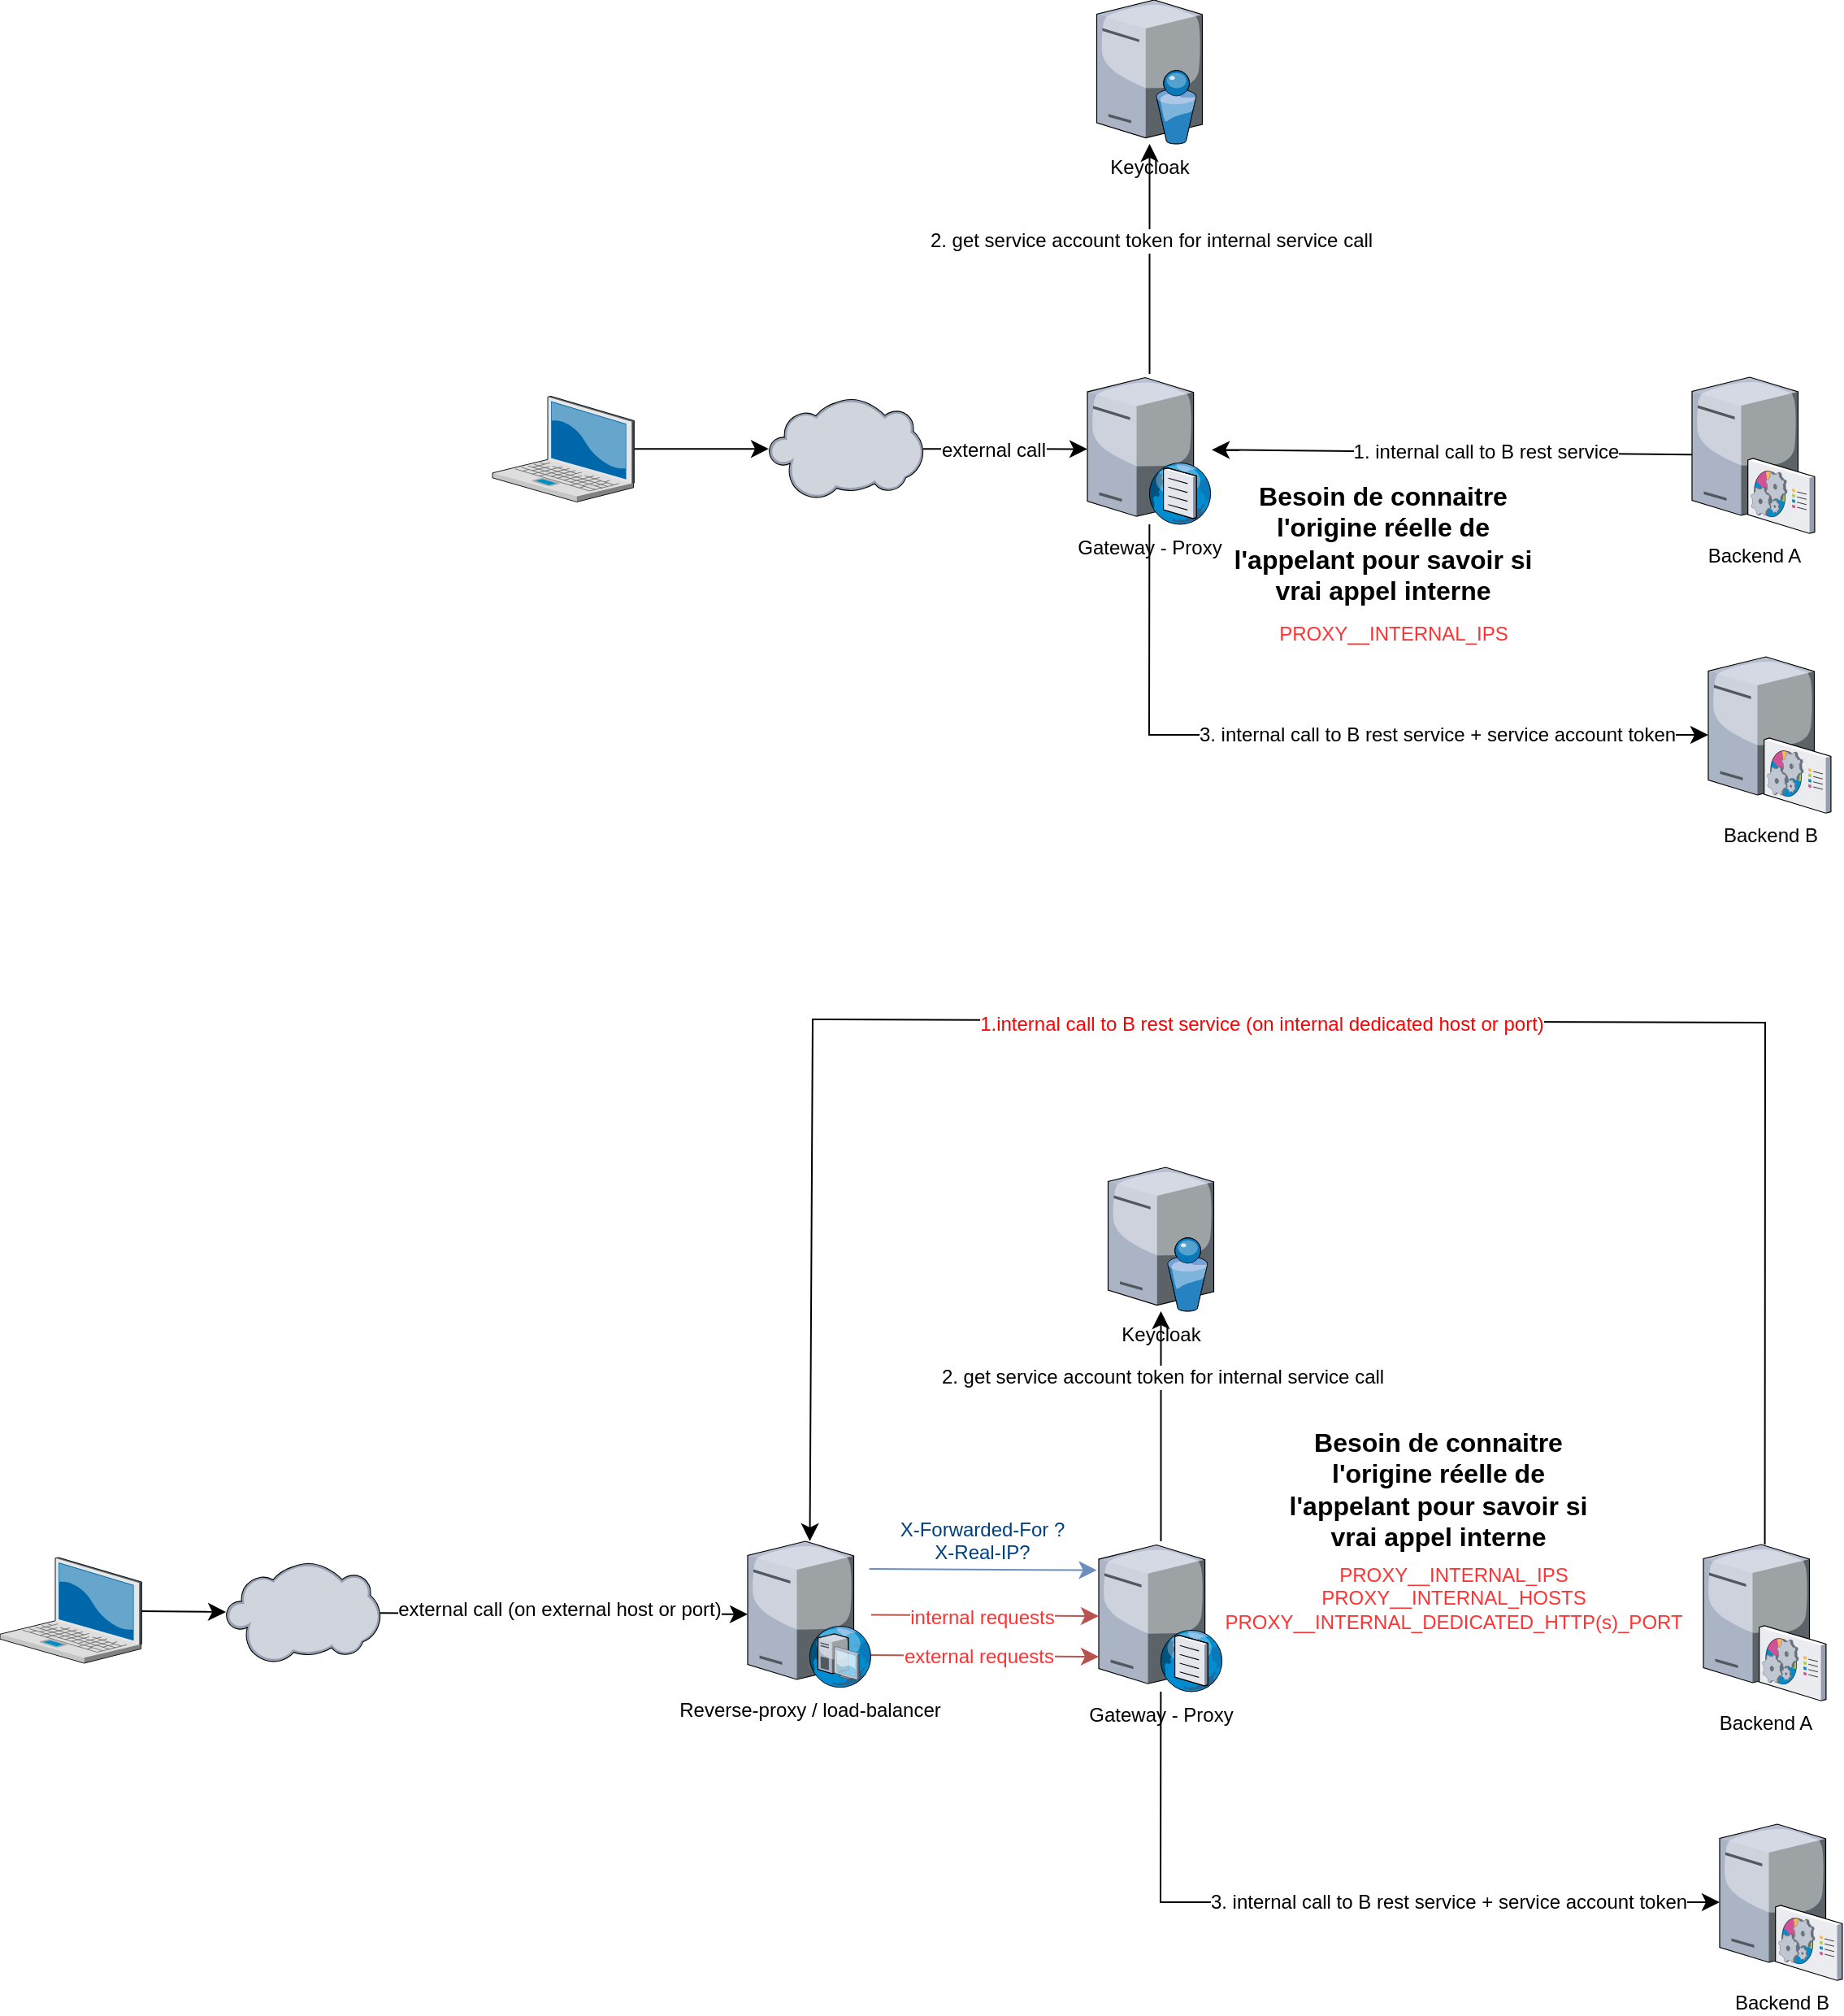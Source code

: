 <mxfile version="24.6.3" type="github">
  <diagram name="Page-1" id="iLqDgEH3peDFEOUMq_Wz">
    <mxGraphModel dx="2590" dy="1232" grid="0" gridSize="10" guides="1" tooltips="1" connect="1" arrows="1" fold="1" page="0" pageScale="1" pageWidth="827" pageHeight="1169" math="0" shadow="0">
      <root>
        <mxCell id="0" />
        <mxCell id="1" parent="0" />
        <mxCell id="EMLilNgzcVU6XajYED4--23" style="edgeStyle=none;curved=0;rounded=0;orthogonalLoop=1;jettySize=auto;html=1;fontSize=12;startSize=8;endSize=8;" edge="1" parent="1" source="EMLilNgzcVU6XajYED4--6" target="EMLilNgzcVU6XajYED4--21">
          <mxGeometry relative="1" as="geometry">
            <Array as="points">
              <mxPoint x="-139" y="276" />
            </Array>
          </mxGeometry>
        </mxCell>
        <mxCell id="EMLilNgzcVU6XajYED4--25" value="3. internal call to B rest service + service account token" style="edgeLabel;html=1;align=center;verticalAlign=middle;resizable=0;points=[];fontSize=12;" vertex="1" connectable="0" parent="EMLilNgzcVU6XajYED4--23">
          <mxGeometry x="0.225" y="-1" relative="1" as="geometry">
            <mxPoint x="16" y="-1" as="offset" />
          </mxGeometry>
        </mxCell>
        <mxCell id="EMLilNgzcVU6XajYED4--27" style="edgeStyle=none;curved=1;rounded=0;orthogonalLoop=1;jettySize=auto;html=1;fontSize=12;startSize=8;endSize=8;" edge="1" parent="1" source="EMLilNgzcVU6XajYED4--6" target="EMLilNgzcVU6XajYED4--26">
          <mxGeometry relative="1" as="geometry" />
        </mxCell>
        <mxCell id="EMLilNgzcVU6XajYED4--28" value="2. get service account token for internal service call" style="edgeLabel;html=1;align=center;verticalAlign=middle;resizable=0;points=[];fontSize=12;" vertex="1" connectable="0" parent="EMLilNgzcVU6XajYED4--27">
          <mxGeometry x="-0.177" y="1" relative="1" as="geometry">
            <mxPoint x="1" y="-24" as="offset" />
          </mxGeometry>
        </mxCell>
        <mxCell id="EMLilNgzcVU6XajYED4--6" value="Gateway - Proxy" style="verticalLabelPosition=bottom;sketch=0;aspect=fixed;html=1;verticalAlign=top;strokeColor=none;align=center;outlineConnect=0;shape=mxgraph.citrix.dns_server;rounded=1;labelBackgroundColor=none;" vertex="1" parent="1">
          <mxGeometry x="-177" y="54" width="76.5" height="92.5" as="geometry" />
        </mxCell>
        <mxCell id="EMLilNgzcVU6XajYED4--22" style="edgeStyle=none;curved=1;rounded=0;orthogonalLoop=1;jettySize=auto;html=1;fontSize=12;startSize=8;endSize=8;" edge="1" parent="1" source="EMLilNgzcVU6XajYED4--8" target="EMLilNgzcVU6XajYED4--6">
          <mxGeometry relative="1" as="geometry" />
        </mxCell>
        <mxCell id="EMLilNgzcVU6XajYED4--24" value="1. internal call to B rest service" style="edgeLabel;html=1;align=center;verticalAlign=middle;resizable=0;points=[];fontSize=12;" vertex="1" connectable="0" parent="EMLilNgzcVU6XajYED4--22">
          <mxGeometry x="-0.256" relative="1" as="geometry">
            <mxPoint x="-17" y="-1" as="offset" />
          </mxGeometry>
        </mxCell>
        <mxCell id="EMLilNgzcVU6XajYED4--8" value="Backend A" style="verticalLabelPosition=bottom;sketch=0;aspect=fixed;html=1;verticalAlign=top;strokeColor=none;align=center;outlineConnect=0;shape=mxgraph.citrix.command_center;rounded=1;labelBackgroundColor=none;" vertex="1" parent="1">
          <mxGeometry x="195" y="56" width="75.5" height="96" as="geometry" />
        </mxCell>
        <mxCell id="EMLilNgzcVU6XajYED4--9" style="edgeStyle=none;curved=1;rounded=1;orthogonalLoop=1;jettySize=auto;html=1;fontSize=12;startSize=8;endSize=8;labelBackgroundColor=none;fontColor=default;" edge="1" parent="1" source="EMLilNgzcVU6XajYED4--11" target="EMLilNgzcVU6XajYED4--6">
          <mxGeometry relative="1" as="geometry">
            <mxPoint x="-188" y="100" as="targetPoint" />
          </mxGeometry>
        </mxCell>
        <mxCell id="EMLilNgzcVU6XajYED4--20" value="external call" style="edgeLabel;html=1;align=center;verticalAlign=middle;resizable=0;points=[];fontSize=12;" vertex="1" connectable="0" parent="EMLilNgzcVU6XajYED4--9">
          <mxGeometry x="-0.148" y="-1" relative="1" as="geometry">
            <mxPoint as="offset" />
          </mxGeometry>
        </mxCell>
        <mxCell id="EMLilNgzcVU6XajYED4--11" value="" style="verticalLabelPosition=bottom;sketch=0;aspect=fixed;html=1;verticalAlign=top;strokeColor=none;align=center;outlineConnect=0;shape=mxgraph.citrix.cloud;rounded=1;labelBackgroundColor=none;" vertex="1" parent="1">
          <mxGeometry x="-373" y="69" width="95" height="62" as="geometry" />
        </mxCell>
        <mxCell id="EMLilNgzcVU6XajYED4--13" style="edgeStyle=none;curved=1;rounded=1;orthogonalLoop=1;jettySize=auto;html=1;fontSize=12;startSize=8;endSize=8;labelBackgroundColor=none;fontColor=default;" edge="1" parent="1" source="EMLilNgzcVU6XajYED4--14" target="EMLilNgzcVU6XajYED4--11">
          <mxGeometry relative="1" as="geometry" />
        </mxCell>
        <mxCell id="EMLilNgzcVU6XajYED4--14" value="" style="verticalLabelPosition=bottom;sketch=0;aspect=fixed;html=1;verticalAlign=top;strokeColor=none;align=center;outlineConnect=0;shape=mxgraph.citrix.laptop_2;rounded=1;labelBackgroundColor=none;" vertex="1" parent="1">
          <mxGeometry x="-543" y="67.75" width="87.17" height="65" as="geometry" />
        </mxCell>
        <mxCell id="EMLilNgzcVU6XajYED4--15" value="" style="shape=image;html=1;verticalAlign=top;verticalLabelPosition=bottom;labelBackgroundColor=none;imageAspect=0;aspect=fixed;image=https://cdn2.iconfinder.com/data/icons/browsers/Firefox.png;rounded=1;" vertex="1" parent="1">
          <mxGeometry x="-493" y="82.75" width="22" height="22" as="geometry" />
        </mxCell>
        <mxCell id="EMLilNgzcVU6XajYED4--21" value="Backend B" style="verticalLabelPosition=bottom;sketch=0;aspect=fixed;html=1;verticalAlign=top;strokeColor=none;align=center;outlineConnect=0;shape=mxgraph.citrix.command_center;rounded=1;labelBackgroundColor=none;" vertex="1" parent="1">
          <mxGeometry x="205" y="228" width="75.5" height="96" as="geometry" />
        </mxCell>
        <mxCell id="EMLilNgzcVU6XajYED4--26" value="Keycloak" style="verticalLabelPosition=bottom;sketch=0;aspect=fixed;html=1;verticalAlign=top;strokeColor=none;align=center;outlineConnect=0;shape=mxgraph.citrix.directory_server;" vertex="1" parent="1">
          <mxGeometry x="-171.25" y="-176" width="65" height="88.5" as="geometry" />
        </mxCell>
        <mxCell id="EMLilNgzcVU6XajYED4--30" style="edgeStyle=none;curved=0;rounded=0;orthogonalLoop=1;jettySize=auto;html=1;fontSize=12;startSize=8;endSize=8;" edge="1" parent="1" source="EMLilNgzcVU6XajYED4--34" target="EMLilNgzcVU6XajYED4--44">
          <mxGeometry relative="1" as="geometry">
            <Array as="points">
              <mxPoint x="-132" y="994" />
            </Array>
          </mxGeometry>
        </mxCell>
        <mxCell id="EMLilNgzcVU6XajYED4--31" value="3. internal call to B rest service + service account token" style="edgeLabel;html=1;align=center;verticalAlign=middle;resizable=0;points=[];fontSize=12;" vertex="1" connectable="0" parent="EMLilNgzcVU6XajYED4--30">
          <mxGeometry x="0.225" y="-1" relative="1" as="geometry">
            <mxPoint x="16" y="-1" as="offset" />
          </mxGeometry>
        </mxCell>
        <mxCell id="EMLilNgzcVU6XajYED4--32" style="edgeStyle=none;curved=1;rounded=0;orthogonalLoop=1;jettySize=auto;html=1;fontSize=12;startSize=8;endSize=8;" edge="1" parent="1" source="EMLilNgzcVU6XajYED4--34" target="EMLilNgzcVU6XajYED4--45">
          <mxGeometry relative="1" as="geometry" />
        </mxCell>
        <mxCell id="EMLilNgzcVU6XajYED4--33" value="2. get service account token for internal service call" style="edgeLabel;html=1;align=center;verticalAlign=middle;resizable=0;points=[];fontSize=12;" vertex="1" connectable="0" parent="EMLilNgzcVU6XajYED4--32">
          <mxGeometry x="-0.177" y="1" relative="1" as="geometry">
            <mxPoint x="1" y="-43" as="offset" />
          </mxGeometry>
        </mxCell>
        <mxCell id="EMLilNgzcVU6XajYED4--34" value="Gateway - Proxy" style="verticalLabelPosition=bottom;sketch=0;aspect=fixed;html=1;verticalAlign=top;strokeColor=none;align=center;outlineConnect=0;shape=mxgraph.citrix.dns_server;rounded=1;labelBackgroundColor=none;" vertex="1" parent="1">
          <mxGeometry x="-170" y="772" width="76.5" height="92.5" as="geometry" />
        </mxCell>
        <mxCell id="EMLilNgzcVU6XajYED4--53" style="edgeStyle=none;curved=0;rounded=0;orthogonalLoop=1;jettySize=auto;html=1;fontSize=12;startSize=8;endSize=8;strokeColor=default;" edge="1" parent="1" source="EMLilNgzcVU6XajYED4--37" target="EMLilNgzcVU6XajYED4--46">
          <mxGeometry relative="1" as="geometry">
            <Array as="points">
              <mxPoint x="240" y="453" />
              <mxPoint x="-346" y="451" />
            </Array>
          </mxGeometry>
        </mxCell>
        <mxCell id="EMLilNgzcVU6XajYED4--54" value="1.internal call to B rest service (on internal dedicated host or port)" style="edgeLabel;html=1;align=center;verticalAlign=middle;resizable=0;points=[];fontSize=12;fontColor=#ff0000;" vertex="1" connectable="0" parent="EMLilNgzcVU6XajYED4--53">
          <mxGeometry x="0.028" y="2" relative="1" as="geometry">
            <mxPoint as="offset" />
          </mxGeometry>
        </mxCell>
        <mxCell id="EMLilNgzcVU6XajYED4--37" value="Backend A" style="verticalLabelPosition=bottom;sketch=0;aspect=fixed;html=1;verticalAlign=top;strokeColor=none;align=center;outlineConnect=0;shape=mxgraph.citrix.command_center;rounded=1;labelBackgroundColor=none;" vertex="1" parent="1">
          <mxGeometry x="202" y="774" width="75.5" height="96" as="geometry" />
        </mxCell>
        <mxCell id="EMLilNgzcVU6XajYED4--47" style="edgeStyle=none;curved=1;rounded=0;orthogonalLoop=1;jettySize=auto;html=1;fontSize=12;startSize=8;endSize=8;" edge="1" parent="1" source="EMLilNgzcVU6XajYED4--40" target="EMLilNgzcVU6XajYED4--46">
          <mxGeometry relative="1" as="geometry">
            <mxPoint x="-410" y="814.698" as="targetPoint" />
          </mxGeometry>
        </mxCell>
        <mxCell id="EMLilNgzcVU6XajYED4--49" value="external call (on external host or port)" style="edgeLabel;html=1;align=center;verticalAlign=middle;resizable=0;points=[];fontSize=12;" vertex="1" connectable="0" parent="EMLilNgzcVU6XajYED4--47">
          <mxGeometry x="0.216" relative="1" as="geometry">
            <mxPoint x="-28" y="-3" as="offset" />
          </mxGeometry>
        </mxCell>
        <mxCell id="EMLilNgzcVU6XajYED4--40" value="" style="verticalLabelPosition=bottom;sketch=0;aspect=fixed;html=1;verticalAlign=top;strokeColor=none;align=center;outlineConnect=0;shape=mxgraph.citrix.cloud;rounded=1;labelBackgroundColor=none;" vertex="1" parent="1">
          <mxGeometry x="-707" y="785" width="95" height="62" as="geometry" />
        </mxCell>
        <mxCell id="EMLilNgzcVU6XajYED4--41" style="edgeStyle=none;curved=1;rounded=1;orthogonalLoop=1;jettySize=auto;html=1;fontSize=12;startSize=8;endSize=8;labelBackgroundColor=none;fontColor=default;" edge="1" parent="1" source="EMLilNgzcVU6XajYED4--42" target="EMLilNgzcVU6XajYED4--40">
          <mxGeometry relative="1" as="geometry" />
        </mxCell>
        <mxCell id="EMLilNgzcVU6XajYED4--42" value="" style="verticalLabelPosition=bottom;sketch=0;aspect=fixed;html=1;verticalAlign=top;strokeColor=none;align=center;outlineConnect=0;shape=mxgraph.citrix.laptop_2;rounded=1;labelBackgroundColor=none;" vertex="1" parent="1">
          <mxGeometry x="-846" y="782" width="87.17" height="65" as="geometry" />
        </mxCell>
        <mxCell id="EMLilNgzcVU6XajYED4--43" value="" style="shape=image;html=1;verticalAlign=top;verticalLabelPosition=bottom;labelBackgroundColor=none;imageAspect=0;aspect=fixed;image=https://cdn2.iconfinder.com/data/icons/browsers/Firefox.png;rounded=1;" vertex="1" parent="1">
          <mxGeometry x="-800" y="800.75" width="22" height="22" as="geometry" />
        </mxCell>
        <mxCell id="EMLilNgzcVU6XajYED4--44" value="Backend B" style="verticalLabelPosition=bottom;sketch=0;aspect=fixed;html=1;verticalAlign=top;strokeColor=none;align=center;outlineConnect=0;shape=mxgraph.citrix.command_center;rounded=1;labelBackgroundColor=none;" vertex="1" parent="1">
          <mxGeometry x="212" y="946" width="75.5" height="96" as="geometry" />
        </mxCell>
        <mxCell id="EMLilNgzcVU6XajYED4--45" value="Keycloak" style="verticalLabelPosition=bottom;sketch=0;aspect=fixed;html=1;verticalAlign=top;strokeColor=none;align=center;outlineConnect=0;shape=mxgraph.citrix.directory_server;" vertex="1" parent="1">
          <mxGeometry x="-164.25" y="542" width="65" height="88.5" as="geometry" />
        </mxCell>
        <mxCell id="EMLilNgzcVU6XajYED4--60" style="edgeStyle=none;curved=1;rounded=0;orthogonalLoop=1;jettySize=auto;html=1;fontSize=12;startSize=8;endSize=8;fillColor=#f8cecc;strokeColor=#b85450;" edge="1" parent="1" source="EMLilNgzcVU6XajYED4--46" target="EMLilNgzcVU6XajYED4--34">
          <mxGeometry relative="1" as="geometry" />
        </mxCell>
        <mxCell id="EMLilNgzcVU6XajYED4--61" value="internal requests" style="edgeLabel;html=1;align=center;verticalAlign=middle;resizable=0;points=[];fontSize=12;fontColor=#FF3333;" vertex="1" connectable="0" parent="EMLilNgzcVU6XajYED4--60">
          <mxGeometry x="-0.157" y="-4" relative="1" as="geometry">
            <mxPoint x="9" y="-3" as="offset" />
          </mxGeometry>
        </mxCell>
        <mxCell id="EMLilNgzcVU6XajYED4--62" style="edgeStyle=none;curved=1;rounded=0;orthogonalLoop=1;jettySize=auto;html=1;fontSize=12;startSize=8;endSize=8;fillColor=#f8cecc;strokeColor=#b85450;" edge="1" parent="1">
          <mxGeometry relative="1" as="geometry">
            <mxPoint x="-310" y="842.0" as="sourcePoint" />
            <mxPoint x="-170" y="843" as="targetPoint" />
          </mxGeometry>
        </mxCell>
        <mxCell id="EMLilNgzcVU6XajYED4--63" value="external requests" style="edgeLabel;html=1;align=center;verticalAlign=middle;resizable=0;points=[];fontSize=12;fontColor=#FF3333;" vertex="1" connectable="0" parent="EMLilNgzcVU6XajYED4--62">
          <mxGeometry x="0.243" relative="1" as="geometry">
            <mxPoint x="-21" as="offset" />
          </mxGeometry>
        </mxCell>
        <mxCell id="EMLilNgzcVU6XajYED4--65" style="edgeStyle=none;curved=1;rounded=0;orthogonalLoop=1;jettySize=auto;html=1;fontSize=12;startSize=8;endSize=8;fillColor=#dae8fc;strokeColor=#6c8ebf;" edge="1" parent="1">
          <mxGeometry relative="1" as="geometry">
            <mxPoint x="-311.25" y="789.0" as="sourcePoint" />
            <mxPoint x="-171.25" y="789.809" as="targetPoint" />
          </mxGeometry>
        </mxCell>
        <mxCell id="EMLilNgzcVU6XajYED4--46" value="Reverse-proxy / load-balancer" style="verticalLabelPosition=bottom;sketch=0;aspect=fixed;html=1;verticalAlign=top;strokeColor=none;align=center;outlineConnect=0;shape=mxgraph.citrix.dhcp_server;rounded=1;labelBackgroundColor=none;" vertex="1" parent="1">
          <mxGeometry x="-386" y="772" width="76" height="90" as="geometry" />
        </mxCell>
        <mxCell id="EMLilNgzcVU6XajYED4--51" value="X-Forwarded-For ?&lt;br&gt;X-Real-IP?&lt;div&gt;&lt;br/&gt;&lt;/div&gt;" style="edgeLabel;html=1;align=center;verticalAlign=middle;resizable=0;points=[];fontSize=12;rounded=1;labelBackgroundColor=none;fontColor=#004080;" vertex="1" connectable="0" parent="1">
          <mxGeometry x="-242.001" y="778.996" as="geometry" />
        </mxCell>
        <mxCell id="EMLilNgzcVU6XajYED4--55" value="Besoin de connaitre l&#39;origine réelle de l&#39;appelant pour savoir si vrai appel interne" style="text;strokeColor=none;fillColor=none;html=1;align=center;verticalAlign=middle;whiteSpace=wrap;rounded=0;fontSize=16;fontStyle=1" vertex="1" parent="1">
          <mxGeometry x="-66" y="708" width="210" height="64" as="geometry" />
        </mxCell>
        <mxCell id="EMLilNgzcVU6XajYED4--56" value="&lt;font color=&quot;#ff3333&quot;&gt;PROXY__INTERNAL_IPS&lt;br&gt;PROXY__INTERNAL_HOSTS&lt;br&gt;PROXY__INTERNAL_DEDICATED_HTTP(s)_PORT&lt;/font&gt;" style="edgeLabel;html=1;align=center;verticalAlign=middle;resizable=0;points=[];fontSize=12;rounded=1;labelBackgroundColor=none;fontColor=#004080;" vertex="1" connectable="0" parent="1">
          <mxGeometry x="41.999" y="799.996" as="geometry">
            <mxPoint x="6" y="7" as="offset" />
          </mxGeometry>
        </mxCell>
        <mxCell id="EMLilNgzcVU6XajYED4--57" value="Besoin de connaitre l&#39;origine réelle de l&#39;appelant pour savoir si vrai appel interne" style="text;strokeColor=none;fillColor=none;html=1;align=center;verticalAlign=middle;whiteSpace=wrap;rounded=0;fontSize=16;fontStyle=1" vertex="1" parent="1">
          <mxGeometry x="-100.5" y="126" width="210" height="64" as="geometry" />
        </mxCell>
        <mxCell id="EMLilNgzcVU6XajYED4--58" value="&lt;font color=&quot;#ff3333&quot;&gt;PROXY__INTERNAL_IPS&lt;br&gt;&lt;/font&gt;" style="edgeLabel;html=1;align=center;verticalAlign=middle;resizable=0;points=[];fontSize=12;rounded=1;labelBackgroundColor=none;fontColor=#004080;" vertex="1" connectable="0" parent="1">
          <mxGeometry x="4.499" y="206.996" as="geometry">
            <mxPoint x="6" y="7" as="offset" />
          </mxGeometry>
        </mxCell>
      </root>
    </mxGraphModel>
  </diagram>
</mxfile>
